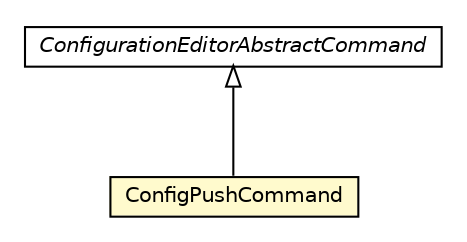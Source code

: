 #!/usr/local/bin/dot
#
# Class diagram 
# Generated by UMLGraph version R5_6-24-gf6e263 (http://www.umlgraph.org/)
#

digraph G {
	edge [fontname="Helvetica",fontsize=10,labelfontname="Helvetica",labelfontsize=10];
	node [fontname="Helvetica",fontsize=10,shape=plaintext];
	nodesep=0.25;
	ranksep=0.5;
	// org.universAAL.middleware.shell.universAAL.osgi.ConfigurationEditorAbstractCommand
	c134079 [label=<<table title="org.universAAL.middleware.shell.universAAL.osgi.ConfigurationEditorAbstractCommand" border="0" cellborder="1" cellspacing="0" cellpadding="2" port="p" href="./ConfigurationEditorAbstractCommand.html">
		<tr><td><table border="0" cellspacing="0" cellpadding="1">
<tr><td align="center" balign="center"><font face="Helvetica-Oblique"> ConfigurationEditorAbstractCommand </font></td></tr>
		</table></td></tr>
		</table>>, URL="./ConfigurationEditorAbstractCommand.html", fontname="Helvetica", fontcolor="black", fontsize=10.0];
	// org.universAAL.middleware.shell.universAAL.osgi.ConfigPushCommand
	c134083 [label=<<table title="org.universAAL.middleware.shell.universAAL.osgi.ConfigPushCommand" border="0" cellborder="1" cellspacing="0" cellpadding="2" port="p" bgcolor="lemonChiffon" href="./ConfigPushCommand.html">
		<tr><td><table border="0" cellspacing="0" cellpadding="1">
<tr><td align="center" balign="center"> ConfigPushCommand </td></tr>
		</table></td></tr>
		</table>>, URL="./ConfigPushCommand.html", fontname="Helvetica", fontcolor="black", fontsize=10.0];
	//org.universAAL.middleware.shell.universAAL.osgi.ConfigPushCommand extends org.universAAL.middleware.shell.universAAL.osgi.ConfigurationEditorAbstractCommand
	c134079:p -> c134083:p [dir=back,arrowtail=empty];
}

